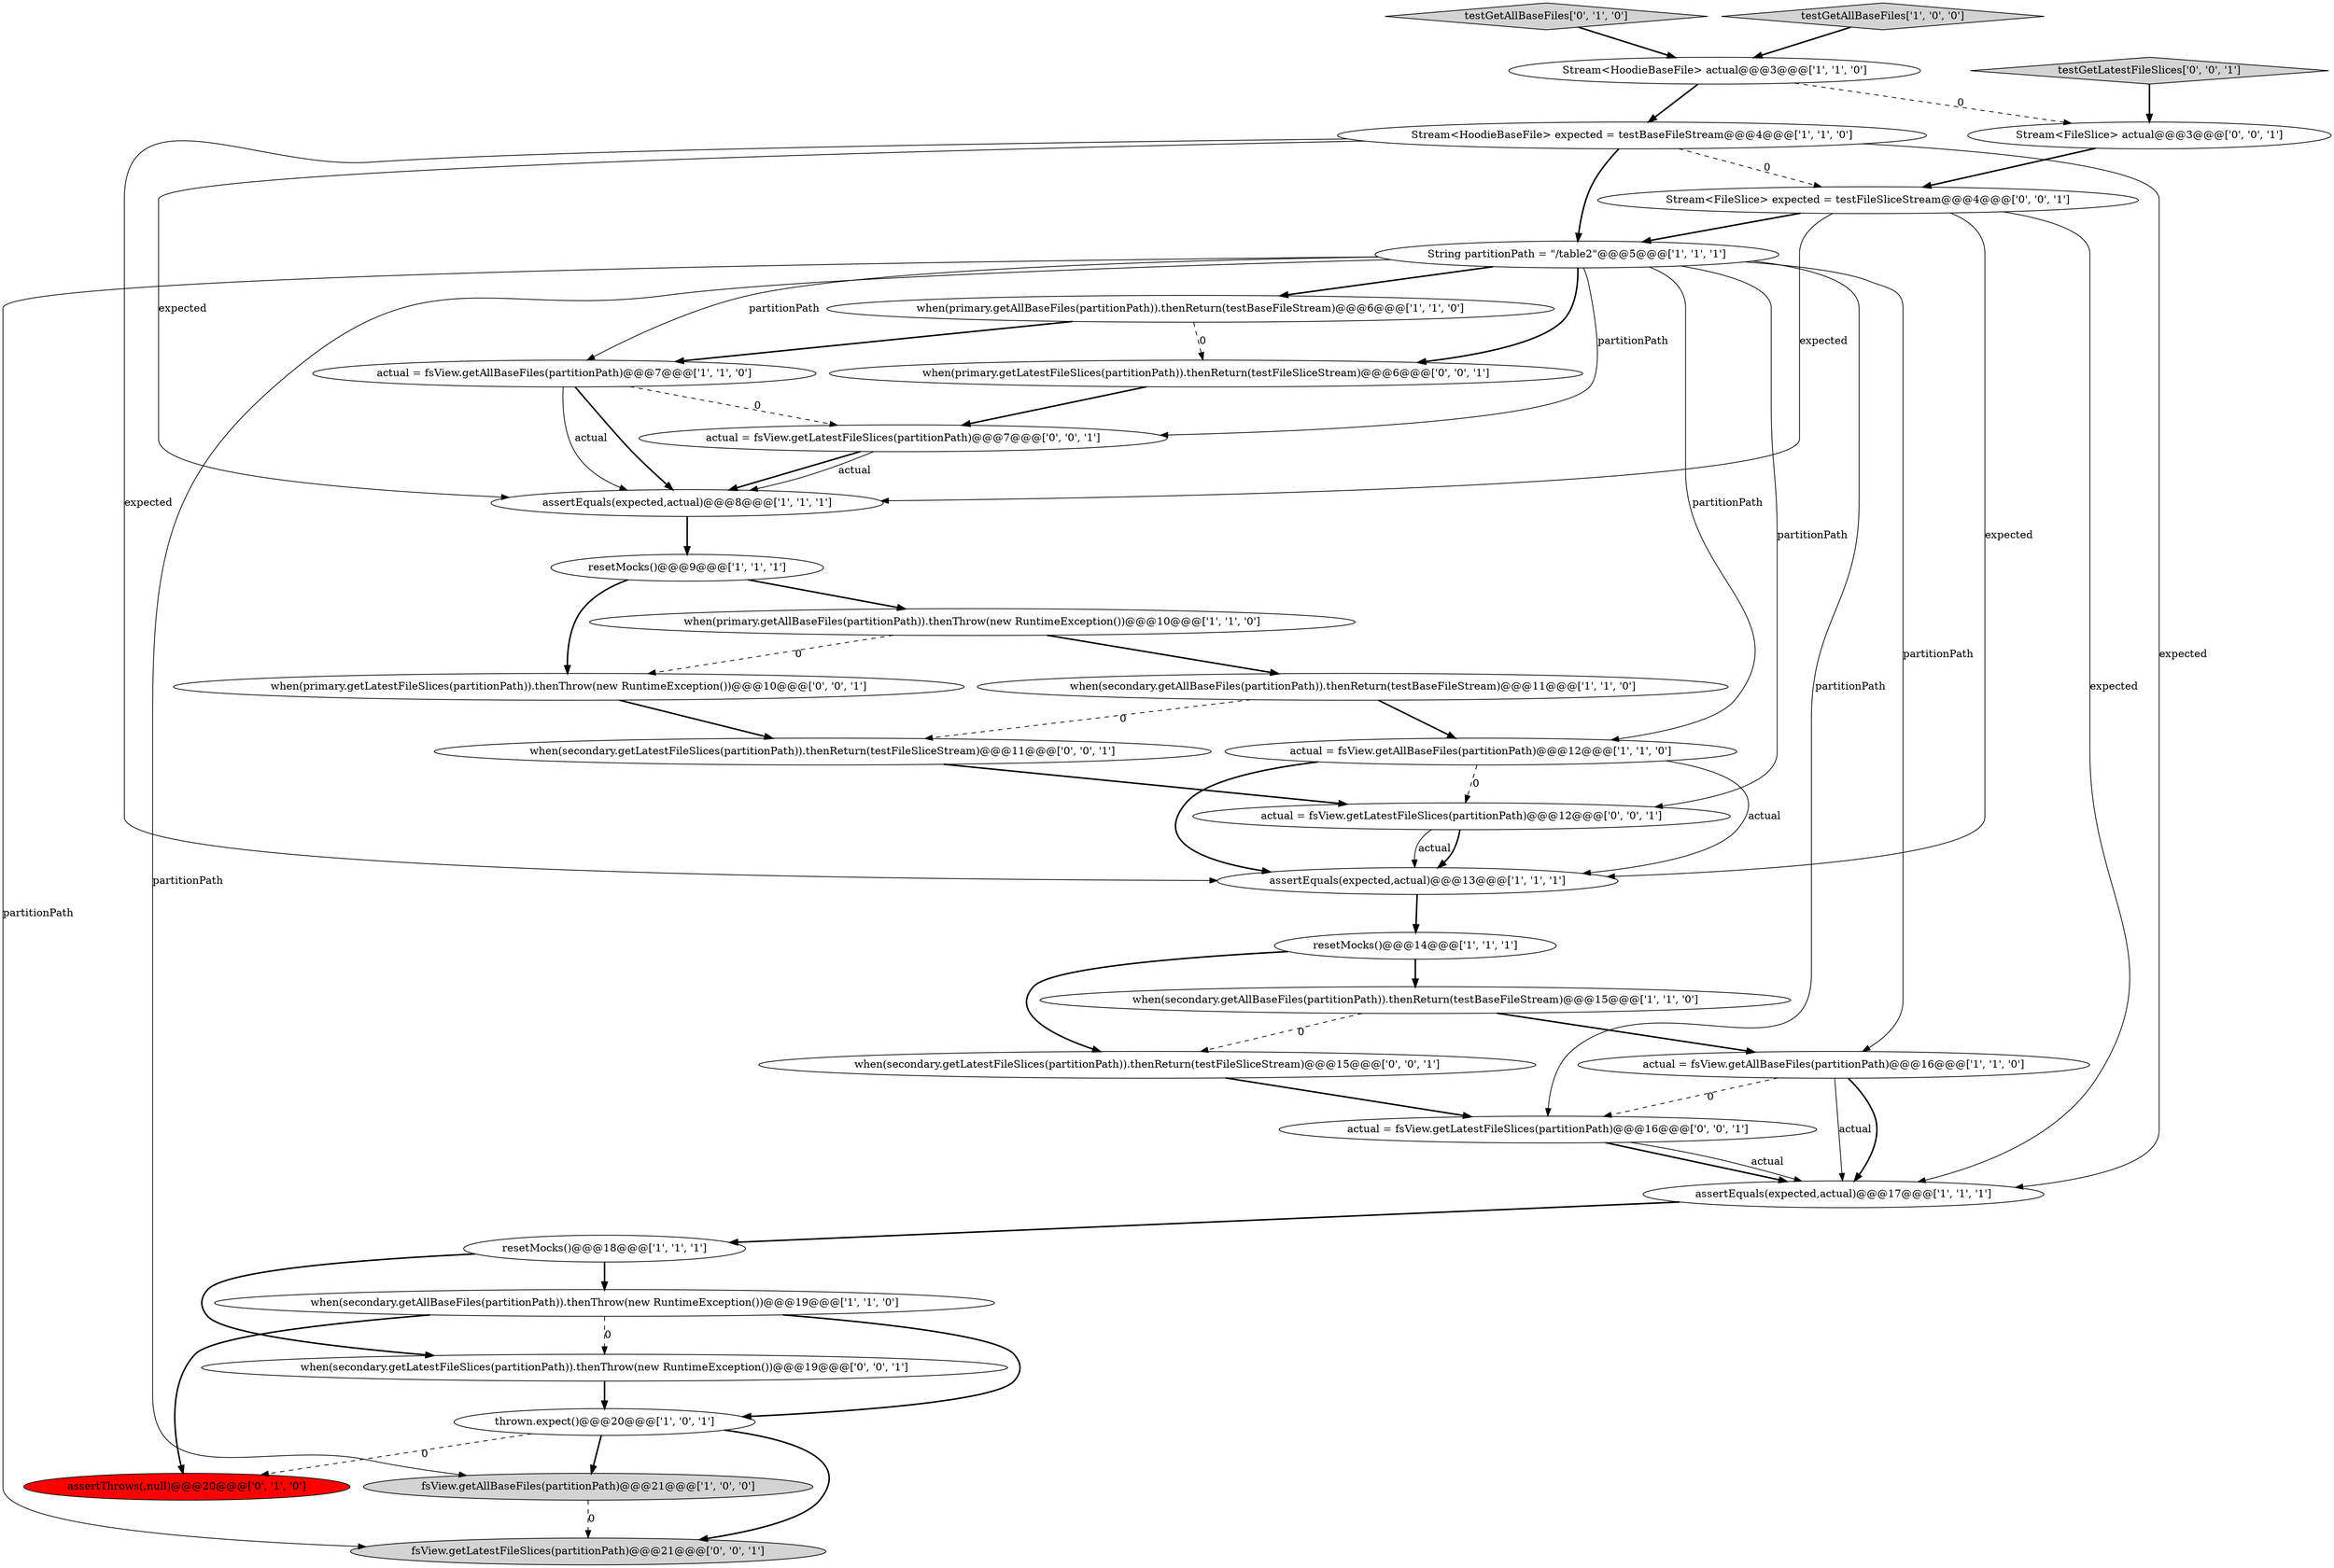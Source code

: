 digraph {
20 [style = filled, label = "assertThrows(,null)@@@20@@@['0', '1', '0']", fillcolor = red, shape = ellipse image = "AAA1AAABBB2BBB"];
6 [style = filled, label = "resetMocks()@@@18@@@['1', '1', '1']", fillcolor = white, shape = ellipse image = "AAA0AAABBB1BBB"];
18 [style = filled, label = "fsView.getAllBaseFiles(partitionPath)@@@21@@@['1', '0', '0']", fillcolor = lightgray, shape = ellipse image = "AAA0AAABBB1BBB"];
21 [style = filled, label = "testGetAllBaseFiles['0', '1', '0']", fillcolor = lightgray, shape = diamond image = "AAA0AAABBB2BBB"];
3 [style = filled, label = "assertEquals(expected,actual)@@@8@@@['1', '1', '1']", fillcolor = white, shape = ellipse image = "AAA0AAABBB1BBB"];
27 [style = filled, label = "when(primary.getLatestFileSlices(partitionPath)).thenThrow(new RuntimeException())@@@10@@@['0', '0', '1']", fillcolor = white, shape = ellipse image = "AAA0AAABBB3BBB"];
14 [style = filled, label = "Stream<HoodieBaseFile> actual@@@3@@@['1', '1', '0']", fillcolor = white, shape = ellipse image = "AAA0AAABBB1BBB"];
15 [style = filled, label = "thrown.expect()@@@20@@@['1', '0', '1']", fillcolor = white, shape = ellipse image = "AAA0AAABBB1BBB"];
24 [style = filled, label = "Stream<FileSlice> expected = testFileSliceStream@@@4@@@['0', '0', '1']", fillcolor = white, shape = ellipse image = "AAA0AAABBB3BBB"];
8 [style = filled, label = "assertEquals(expected,actual)@@@17@@@['1', '1', '1']", fillcolor = white, shape = ellipse image = "AAA0AAABBB1BBB"];
12 [style = filled, label = "actual = fsView.getAllBaseFiles(partitionPath)@@@7@@@['1', '1', '0']", fillcolor = white, shape = ellipse image = "AAA0AAABBB1BBB"];
0 [style = filled, label = "resetMocks()@@@14@@@['1', '1', '1']", fillcolor = white, shape = ellipse image = "AAA0AAABBB1BBB"];
19 [style = filled, label = "when(primary.getAllBaseFiles(partitionPath)).thenReturn(testBaseFileStream)@@@6@@@['1', '1', '0']", fillcolor = white, shape = ellipse image = "AAA0AAABBB1BBB"];
26 [style = filled, label = "Stream<FileSlice> actual@@@3@@@['0', '0', '1']", fillcolor = white, shape = ellipse image = "AAA0AAABBB3BBB"];
11 [style = filled, label = "when(secondary.getAllBaseFiles(partitionPath)).thenReturn(testBaseFileStream)@@@11@@@['1', '1', '0']", fillcolor = white, shape = ellipse image = "AAA0AAABBB1BBB"];
4 [style = filled, label = "actual = fsView.getAllBaseFiles(partitionPath)@@@16@@@['1', '1', '0']", fillcolor = white, shape = ellipse image = "AAA0AAABBB1BBB"];
25 [style = filled, label = "actual = fsView.getLatestFileSlices(partitionPath)@@@7@@@['0', '0', '1']", fillcolor = white, shape = ellipse image = "AAA0AAABBB3BBB"];
9 [style = filled, label = "assertEquals(expected,actual)@@@13@@@['1', '1', '1']", fillcolor = white, shape = ellipse image = "AAA0AAABBB1BBB"];
23 [style = filled, label = "actual = fsView.getLatestFileSlices(partitionPath)@@@12@@@['0', '0', '1']", fillcolor = white, shape = ellipse image = "AAA0AAABBB3BBB"];
10 [style = filled, label = "Stream<HoodieBaseFile> expected = testBaseFileStream@@@4@@@['1', '1', '0']", fillcolor = white, shape = ellipse image = "AAA0AAABBB1BBB"];
2 [style = filled, label = "testGetAllBaseFiles['1', '0', '0']", fillcolor = lightgray, shape = diamond image = "AAA0AAABBB1BBB"];
22 [style = filled, label = "testGetLatestFileSlices['0', '0', '1']", fillcolor = lightgray, shape = diamond image = "AAA0AAABBB3BBB"];
28 [style = filled, label = "actual = fsView.getLatestFileSlices(partitionPath)@@@16@@@['0', '0', '1']", fillcolor = white, shape = ellipse image = "AAA0AAABBB3BBB"];
31 [style = filled, label = "when(secondary.getLatestFileSlices(partitionPath)).thenReturn(testFileSliceStream)@@@11@@@['0', '0', '1']", fillcolor = white, shape = ellipse image = "AAA0AAABBB3BBB"];
1 [style = filled, label = "when(secondary.getAllBaseFiles(partitionPath)).thenThrow(new RuntimeException())@@@19@@@['1', '1', '0']", fillcolor = white, shape = ellipse image = "AAA0AAABBB1BBB"];
16 [style = filled, label = "actual = fsView.getAllBaseFiles(partitionPath)@@@12@@@['1', '1', '0']", fillcolor = white, shape = ellipse image = "AAA0AAABBB1BBB"];
29 [style = filled, label = "when(primary.getLatestFileSlices(partitionPath)).thenReturn(testFileSliceStream)@@@6@@@['0', '0', '1']", fillcolor = white, shape = ellipse image = "AAA0AAABBB3BBB"];
17 [style = filled, label = "resetMocks()@@@9@@@['1', '1', '1']", fillcolor = white, shape = ellipse image = "AAA0AAABBB1BBB"];
33 [style = filled, label = "fsView.getLatestFileSlices(partitionPath)@@@21@@@['0', '0', '1']", fillcolor = lightgray, shape = ellipse image = "AAA0AAABBB3BBB"];
5 [style = filled, label = "when(primary.getAllBaseFiles(partitionPath)).thenThrow(new RuntimeException())@@@10@@@['1', '1', '0']", fillcolor = white, shape = ellipse image = "AAA0AAABBB1BBB"];
13 [style = filled, label = "String partitionPath = \"/table2\"@@@5@@@['1', '1', '1']", fillcolor = white, shape = ellipse image = "AAA0AAABBB1BBB"];
30 [style = filled, label = "when(secondary.getLatestFileSlices(partitionPath)).thenThrow(new RuntimeException())@@@19@@@['0', '0', '1']", fillcolor = white, shape = ellipse image = "AAA0AAABBB3BBB"];
7 [style = filled, label = "when(secondary.getAllBaseFiles(partitionPath)).thenReturn(testBaseFileStream)@@@15@@@['1', '1', '0']", fillcolor = white, shape = ellipse image = "AAA0AAABBB1BBB"];
32 [style = filled, label = "when(secondary.getLatestFileSlices(partitionPath)).thenReturn(testFileSliceStream)@@@15@@@['0', '0', '1']", fillcolor = white, shape = ellipse image = "AAA0AAABBB3BBB"];
11->16 [style = bold, label=""];
22->26 [style = bold, label=""];
17->5 [style = bold, label=""];
13->33 [style = solid, label="partitionPath"];
24->8 [style = solid, label="expected"];
15->20 [style = dashed, label="0"];
31->23 [style = bold, label=""];
9->0 [style = bold, label=""];
19->12 [style = bold, label=""];
1->30 [style = dashed, label="0"];
1->15 [style = bold, label=""];
25->3 [style = bold, label=""];
19->29 [style = dashed, label="0"];
1->20 [style = bold, label=""];
14->10 [style = bold, label=""];
29->25 [style = bold, label=""];
27->31 [style = bold, label=""];
13->4 [style = solid, label="partitionPath"];
8->6 [style = bold, label=""];
24->13 [style = bold, label=""];
16->23 [style = dashed, label="0"];
12->3 [style = solid, label="actual"];
7->4 [style = bold, label=""];
26->24 [style = bold, label=""];
10->9 [style = solid, label="expected"];
15->18 [style = bold, label=""];
14->26 [style = dashed, label="0"];
4->28 [style = dashed, label="0"];
24->3 [style = solid, label="expected"];
0->7 [style = bold, label=""];
6->1 [style = bold, label=""];
13->12 [style = solid, label="partitionPath"];
13->29 [style = bold, label=""];
13->19 [style = bold, label=""];
16->9 [style = solid, label="actual"];
5->27 [style = dashed, label="0"];
4->8 [style = solid, label="actual"];
12->25 [style = dashed, label="0"];
10->13 [style = bold, label=""];
11->31 [style = dashed, label="0"];
13->25 [style = solid, label="partitionPath"];
24->9 [style = solid, label="expected"];
10->3 [style = solid, label="expected"];
13->28 [style = solid, label="partitionPath"];
25->3 [style = solid, label="actual"];
28->8 [style = bold, label=""];
2->14 [style = bold, label=""];
13->23 [style = solid, label="partitionPath"];
23->9 [style = solid, label="actual"];
7->32 [style = dashed, label="0"];
3->17 [style = bold, label=""];
4->8 [style = bold, label=""];
28->8 [style = solid, label="actual"];
5->11 [style = bold, label=""];
12->3 [style = bold, label=""];
13->16 [style = solid, label="partitionPath"];
17->27 [style = bold, label=""];
0->32 [style = bold, label=""];
23->9 [style = bold, label=""];
32->28 [style = bold, label=""];
13->18 [style = solid, label="partitionPath"];
10->8 [style = solid, label="expected"];
10->24 [style = dashed, label="0"];
16->9 [style = bold, label=""];
18->33 [style = dashed, label="0"];
30->15 [style = bold, label=""];
15->33 [style = bold, label=""];
21->14 [style = bold, label=""];
6->30 [style = bold, label=""];
}

